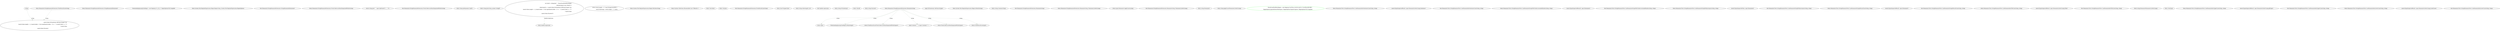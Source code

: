 digraph  {
n42 [label=string, span=""];
n0 [cluster="Humanizer.StringHumanizeExtensions.StringHumanizeExtensions()", label="Entry Humanizer.StringHumanizeExtensions.StringHumanizeExtensions()", span="14-14"];
n2 [cluster="Humanizer.StringHumanizeExtensions.StringHumanizeExtensions()", label="FreestandingSpacingCharRegex = new Regex(@''\s[-_]|[-_]\s'', RegexOptionsUtil.Compiled)", span="18-18"];
n4 [cluster="System.Text.RegularExpressions.Regex.Regex(string, System.Text.RegularExpressions.RegexOptions)", label="Entry System.Text.RegularExpressions.Regex.Regex(string, System.Text.RegularExpressions.RegexOptions)", span="0-0"];
n3 [cluster="Humanizer.StringHumanizeExtensions.StringHumanizeExtensions()", label="Exit Humanizer.StringHumanizeExtensions.StringHumanizeExtensions()", span="14-14"];
n5 [cluster="Humanizer.StringHumanizeExtensions.FromUnderscoreDashSeparatedWords(string)", label="Entry Humanizer.StringHumanizeExtensions.FromUnderscoreDashSeparatedWords(string)", span="21-21"];
n6 [cluster="Humanizer.StringHumanizeExtensions.FromUnderscoreDashSeparatedWords(string)", label="return string.Join('' '', input.Split(new[] {'_', '-'}));", span="23-23"];
n7 [cluster="Humanizer.StringHumanizeExtensions.FromUnderscoreDashSeparatedWords(string)", label="Exit Humanizer.StringHumanizeExtensions.FromUnderscoreDashSeparatedWords(string)", span="21-21"];
n8 [cluster="string.Split(params char[])", label="Entry string.Split(params char[])", span="0-0"];
n9 [cluster="string.Join(string, params string[])", label="Entry string.Join(string, params string[])", span="0-0"];
n10 [cluster="Humanizer.StringHumanizeExtensions.FromPascalCase(string)", label="Entry Humanizer.StringHumanizeExtensions.FromPascalCase(string)", span="26-26"];
n11 [cluster="Humanizer.StringHumanizeExtensions.FromPascalCase(string)", label="var result = string.Join('' '', PascalCaseWordPartsRegex\r\n                .Matches(input).Cast<Match>()\r\n                .Select(match => match.Value.ToCharArray().All(char.IsUpper) &&\r\n                    (match.Value.Length > 1 || (match.Index > 0 && input[match.Index - 1] == ' ') || match.Value == ''I'')\r\n                    ? match.Value\r\n                    : match.Value.ToLower()))", span="28-33"];
n21 [cluster="lambda expression", label="match.Value.ToCharArray().All(char.IsUpper) &&\r\n                    (match.Value.Length > 1 || (match.Index > 0 && input[match.Index - 1] == ' ') || match.Value == ''I'')\r\n                    ? match.Value\r\n                    : match.Value.ToLower()", span="30-33"];
n12 [cluster="Humanizer.StringHumanizeExtensions.FromPascalCase(string)", label="return result.Length > 0 ? char.ToUpper(result[0]) +\r\n                result.Substring(1, result.Length - 1) : result;", span="35-36"];
n14 [cluster="System.Text.RegularExpressions.Regex.Matches(string)", label="Entry System.Text.RegularExpressions.Regex.Matches(string)", span="0-0"];
n15 [cluster="System.Collections.IEnumerable.Cast<TResult>()", label="Entry System.Collections.IEnumerable.Cast<TResult>()", span="0-0"];
n16 [cluster="Unk.Select", label="Entry Unk.Select", span=""];
n17 [cluster="Unk.Join", label="Entry Unk.Join", span=""];
n20 [cluster="lambda expression", label="Entry lambda expression", span="30-33"];
n13 [cluster="Humanizer.StringHumanizeExtensions.FromPascalCase(string)", label="Exit Humanizer.StringHumanizeExtensions.FromPascalCase(string)", span="26-26"];
n18 [cluster="char.ToUpper(char)", label="Entry char.ToUpper(char)", span="0-0"];
n19 [cluster="string.Substring(int, int)", label="Entry string.Substring(int, int)", span="0-0"];
n22 [cluster="lambda expression", label="Exit lambda expression", span="30-33"];
n23 [cluster="string.ToCharArray()", label="Entry string.ToCharArray()", span="0-0"];
n24 [cluster="Unk.All", label="Entry Unk.All", span=""];
n25 [cluster="string.ToLower()", label="Entry string.ToLower()", span="0-0"];
n26 [cluster="Humanizer.StringHumanizeExtensions.Humanize(string)", label="Entry Humanizer.StringHumanizeExtensions.Humanize(string)", span="44-44"];
n27 [cluster="Humanizer.StringHumanizeExtensions.Humanize(string)", label="input.ToCharArray().All(char.IsUpper)", span="47-47"];
n28 [cluster="Humanizer.StringHumanizeExtensions.Humanize(string)", label="return input;", span="48-48"];
n29 [cluster="Humanizer.StringHumanizeExtensions.Humanize(string)", label="FreestandingSpacingCharRegex.IsMatch(input)", span="52-52"];
n30 [cluster="Humanizer.StringHumanizeExtensions.Humanize(string)", label="return FromPascalCase(FromUnderscoreDashSeparatedWords(input));", span="53-53"];
n31 [cluster="Humanizer.StringHumanizeExtensions.Humanize(string)", label="input.Contains(''_'') || input.Contains(''-'')", span="55-55"];
n32 [cluster="Humanizer.StringHumanizeExtensions.Humanize(string)", label="return FromUnderscoreDashSeparatedWords(input);", span="56-56"];
n33 [cluster="Humanizer.StringHumanizeExtensions.Humanize(string)", label="return FromPascalCase(input);", span="58-58"];
n35 [cluster="System.Text.RegularExpressions.Regex.IsMatch(string)", label="Entry System.Text.RegularExpressions.Regex.IsMatch(string)", span="0-0"];
n36 [cluster="string.Contains(string)", label="Entry string.Contains(string)", span="0-0"];
n34 [cluster="Humanizer.StringHumanizeExtensions.Humanize(string)", label="Exit Humanizer.StringHumanizeExtensions.Humanize(string)", span="44-44"];
n37 [cluster="Humanizer.StringHumanizeExtensions.Humanize(string, Humanizer.LetterCasing)", label="Entry Humanizer.StringHumanizeExtensions.Humanize(string, Humanizer.LetterCasing)", span="67-67"];
n38 [cluster="Humanizer.StringHumanizeExtensions.Humanize(string, Humanizer.LetterCasing)", label="return input.Humanize().ApplyCase(casing);", span="69-69"];
n39 [cluster="Humanizer.StringHumanizeExtensions.Humanize(string, Humanizer.LetterCasing)", label="Exit Humanizer.StringHumanizeExtensions.Humanize(string, Humanizer.LetterCasing)", span="67-67"];
n40 [cluster="string.Humanize()", label="Entry string.Humanize()", span="44-44"];
n41 [cluster="string.ApplyCase(Humanizer.LetterCasing)", label="Entry string.ApplyCase(Humanizer.LetterCasing)", span="15-15"];
d1 [cluster="Humanizer.StringHumanizeExtensions.StringHumanizeExtensions()", color=green, community=0, label="PascalCaseWordPartsRegex = new Regex(@''[A-Z]?[a-z]+|[0-9]+|[A-Z]+(?=[A-Z][a-z]|[0-9]|\b)'',\r\n                RegexOptions.IgnorePatternWhitespace | RegexOptions.ExplicitCapture | RegexOptionsUtil.Compiled)", prediction=0, span="16-17"];
m0_18 [cluster="Humanizer.Tests.StringHumanizeTests.CanHumanizeIntoSentenceCase(string, string)", file="StringHumanizeTests.cs", label="Entry Humanizer.Tests.StringHumanizeTests.CanHumanizeIntoSentenceCase(string, string)", span="73-73"];
m0_19 [cluster="Humanizer.Tests.StringHumanizeTests.CanHumanizeIntoSentenceCase(string, string)", file="StringHumanizeTests.cs", label="Assert.Equal(expectedResult, input.Humanize(LetterCasing.Sentence))", span="75-75"];
m0_20 [cluster="Humanizer.Tests.StringHumanizeTests.CanHumanizeIntoSentenceCase(string, string)", file="StringHumanizeTests.cs", label="Exit Humanizer.Tests.StringHumanizeTests.CanHumanizeIntoSentenceCase(string, string)", span="73-73"];
m0_5 [cluster="Humanizer.Tests.StringHumanizeTests.CanHumanizeStringWithUnderscoresAndDashes(string, string)", file="StringHumanizeTests.cs", label="Entry Humanizer.Tests.StringHumanizeTests.CanHumanizeStringWithUnderscoresAndDashes(string, string)", span="35-35"];
m0_6 [cluster="Humanizer.Tests.StringHumanizeTests.CanHumanizeStringWithUnderscoresAndDashes(string, string)", file="StringHumanizeTests.cs", label="Assert.Equal(expectedReseult, input.Humanize())", span="37-37"];
m0_7 [cluster="Humanizer.Tests.StringHumanizeTests.CanHumanizeStringWithUnderscoresAndDashes(string, string)", file="StringHumanizeTests.cs", label="Exit Humanizer.Tests.StringHumanizeTests.CanHumanizeStringWithUnderscoresAndDashes(string, string)", span="35-35"];
m0_8 [cluster="Humanizer.Tests.StringHumanizeTests.CanHumanizeStringWithAcronyms(string, string)", file="StringHumanizeTests.cs", label="Entry Humanizer.Tests.StringHumanizeTests.CanHumanizeStringWithAcronyms(string, string)", span="48-48"];
m0_9 [cluster="Humanizer.Tests.StringHumanizeTests.CanHumanizeStringWithAcronyms(string, string)", file="StringHumanizeTests.cs", label="Assert.Equal(expectedValue, input.Humanize())", span="50-50"];
m0_10 [cluster="Humanizer.Tests.StringHumanizeTests.CanHumanizeStringWithAcronyms(string, string)", file="StringHumanizeTests.cs", label="Exit Humanizer.Tests.StringHumanizeTests.CanHumanizeStringWithAcronyms(string, string)", span="48-48"];
m0_0 [cluster="Humanizer.Tests.StringHumanizeTests.CanHumanizeStringInPascalCase(string, string)", file="StringHumanizeTests.cs", label="Entry Humanizer.Tests.StringHumanizeTests.CanHumanizeStringInPascalCase(string, string)", span="19-19"];
m0_1 [cluster="Humanizer.Tests.StringHumanizeTests.CanHumanizeStringInPascalCase(string, string)", file="StringHumanizeTests.cs", label="Assert.Equal(expectedResult, input.Humanize())", span="21-21"];
m0_2 [cluster="Humanizer.Tests.StringHumanizeTests.CanHumanizeStringInPascalCase(string, string)", file="StringHumanizeTests.cs", label="Exit Humanizer.Tests.StringHumanizeTests.CanHumanizeStringInPascalCase(string, string)", span="19-19"];
m0_11 [cluster="Humanizer.Tests.StringHumanizeTests.CanHumanizeIntoTileCase(string, string)", file="StringHumanizeTests.cs", label="Entry Humanizer.Tests.StringHumanizeTests.CanHumanizeIntoTileCase(string, string)", span="57-57"];
m0_12 [cluster="Humanizer.Tests.StringHumanizeTests.CanHumanizeIntoTileCase(string, string)", file="StringHumanizeTests.cs", label="Assert.Equal(expectedResult, input.Humanize(LetterCasing.Title))", span="59-59"];
m0_13 [cluster="Humanizer.Tests.StringHumanizeTests.CanHumanizeIntoTileCase(string, string)", file="StringHumanizeTests.cs", label="Exit Humanizer.Tests.StringHumanizeTests.CanHumanizeIntoTileCase(string, string)", span="57-57"];
m0_14 [cluster="string.Humanize(Humanizer.LetterCasing)", file="StringHumanizeTests.cs", label="Entry string.Humanize(Humanizer.LetterCasing)", span="67-67"];
m0_4 [cluster="Unk.Equal", file="StringHumanizeTests.cs", label="Entry Unk.Equal", span=""];
m0_21 [cluster="Humanizer.Tests.StringHumanizeTests.CanHumanizeIntoUpperCase(string, string)", file="StringHumanizeTests.cs", label="Entry Humanizer.Tests.StringHumanizeTests.CanHumanizeIntoUpperCase(string, string)", span="81-81"];
m0_22 [cluster="Humanizer.Tests.StringHumanizeTests.CanHumanizeIntoUpperCase(string, string)", file="StringHumanizeTests.cs", label="Assert.Equal(expectedResult, input.Humanize(LetterCasing.AllCaps))", span="83-83"];
m0_23 [cluster="Humanizer.Tests.StringHumanizeTests.CanHumanizeIntoUpperCase(string, string)", file="StringHumanizeTests.cs", label="Exit Humanizer.Tests.StringHumanizeTests.CanHumanizeIntoUpperCase(string, string)", span="81-81"];
m0_15 [cluster="Humanizer.Tests.StringHumanizeTests.CanHumanizeIntoLowerCase(string, string)", file="StringHumanizeTests.cs", label="Entry Humanizer.Tests.StringHumanizeTests.CanHumanizeIntoLowerCase(string, string)", span="65-65"];
m0_16 [cluster="Humanizer.Tests.StringHumanizeTests.CanHumanizeIntoLowerCase(string, string)", file="StringHumanizeTests.cs", label="Assert.Equal(expectedResult, input.Humanize(LetterCasing.LowerCase))", span="67-67"];
m0_17 [cluster="Humanizer.Tests.StringHumanizeTests.CanHumanizeIntoLowerCase(string, string)", file="StringHumanizeTests.cs", label="Exit Humanizer.Tests.StringHumanizeTests.CanHumanizeIntoLowerCase(string, string)", span="65-65"];
n42 -> n21  [color=darkseagreen4, key=1, label=string, style=dashed];
n10 -> n21  [color=darkseagreen4, key=1, label=string, style=dashed];
n11 -> n20  [color=darkseagreen4, key=1, label="lambda expression", style=dashed];
n26 -> n28  [color=darkseagreen4, key=1, label=string, style=dashed];
n26 -> n29  [color=darkseagreen4, key=1, label=string, style=dashed];
n26 -> n30  [color=darkseagreen4, key=1, label=string, style=dashed];
n26 -> n31  [color=darkseagreen4, key=1, label=string, style=dashed];
n26 -> n32  [color=darkseagreen4, key=1, label=string, style=dashed];
n26 -> n33  [color=darkseagreen4, key=1, label=string, style=dashed];
}
